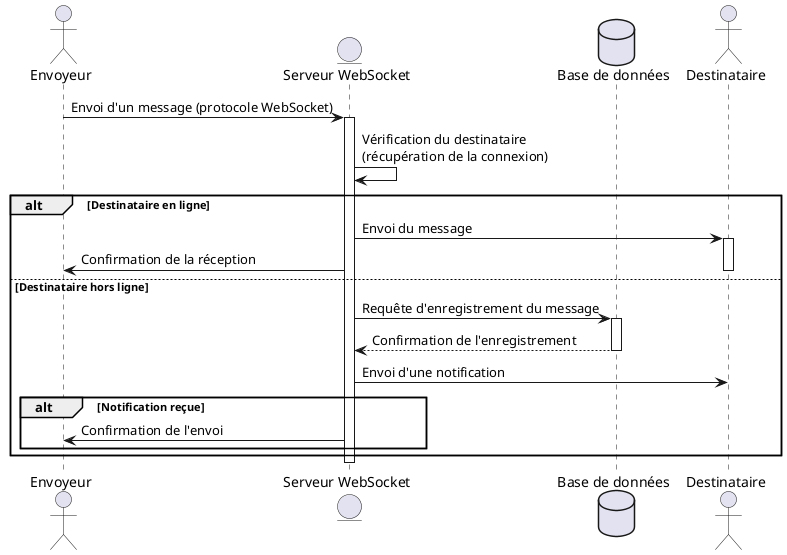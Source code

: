 @startuml sending-message
actor "Envoyeur" as Sender
entity "Serveur WebSocket" as WebSocket
database "Base de données" as Database
actor "Destinataire" as Receiver

Sender -> WebSocket : Envoi d'un message (protocole WebSocket)
activate WebSocket
WebSocket -> WebSocket : Vérification du destinataire \n(récupération de la connexion)

alt Destinataire en ligne
    WebSocket -> Receiver : Envoi du message
    activate Receiver
    WebSocket -> Sender : Confirmation de la réception
    deactivate Receiver
else Destinataire hors ligne
    WebSocket -> Database : Requête d'enregistrement du message
    activate Database
    Database --> WebSocket : Confirmation de l'enregistrement
    deactivate Database
    WebSocket -> Receiver : Envoi d'une notification
    alt Notification reçue
        WebSocket -> Sender : Confirmation de l'envoi
    end
end
deactivate WebSocket
@enduml
